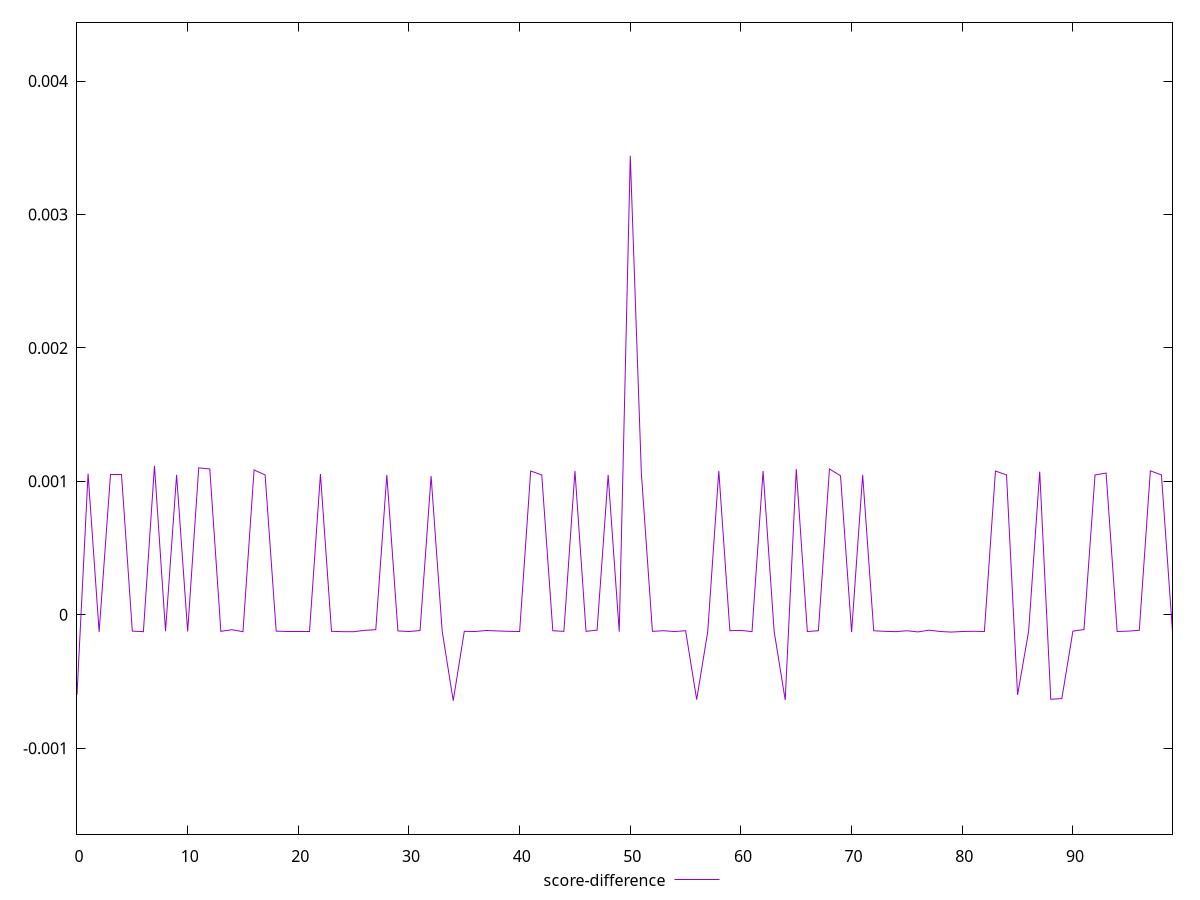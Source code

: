 reset

$scoreDifference <<EOF
0 -0.0006004812642350088
1 0.0010573169877398092
2 -0.00012837920341812747
3 0.0010481338368633075
4 0.0010481338368633075
5 -0.00012239637508093537
6 -0.00012659481575477693
7 0.0011161944301940618
8 -0.00012265877274908465
9 0.0010481338368633075
10 -0.00012538774702203215
11 0.0011010704053926457
12 0.0010929681196130137
13 -0.00012407573138717432
14 -0.00011211089848361944
15 -0.00012659481575477693
16 0.001085405904618808
17 0.0010481338368633075
18 -0.00012239637508093537
19 -0.00012538774702203215
20 -0.00012538774702203215
21 -0.00012538774702203215
22 0.001054886164989055
23 -0.00012407573138717432
24 -0.00012659481575477693
25 -0.00012706715074128905
26 -0.00011651883761654158
27 -0.00011179605270605908
28 0.0010481338368633075
29 -0.0001210843964868924
30 -0.00012538774702203215
31 -0.00011814562338824386
32 0.0010394907652200303
33 -0.00012239637508093537
34 -0.0006440488551119339
35 -0.00012407573138717432
36 -0.00012538774702203215
37 -0.00011777828248232813
38 -0.00012113687531878359
39 -0.00012407573138717432
40 -0.00012538774702203215
41 0.0010775735274628495
42 0.0010481338368633075
43 -0.0001196674778525253
44 -0.00012407573138717432
45 0.0010775735274628495
46 -0.00012412821170060262
47 -0.00011515445590654094
48 0.0010481338368633075
49 -0.00012659481575477693
50 0.0034405707265759977
51 0.0010635290533463904
52 -0.00012412821170060262
53 -0.0001196674778525253
54 -0.00012538774702203215
55 -0.0001196674778525253
56 -0.0006355459513082695
57 -0.00012538774702203215
58 0.0010775735274628495
59 -0.0001196674778525253
60 -0.00011667626740596848
61 -0.00012659481575477693
62 0.0010775735274628495
63 -0.00012360340973571748
64 -0.000638722813541992
65 0.001091887808008618
66 -0.00012538774702203215
67 -0.0001196674778525253
68 0.0010929681196130137
69 0.0010419216395201047
70 -0.00013005865455195664
71 0.0010481338368633075
72 -0.0001196674778525253
73 -0.00012407573138717432
74 -0.00012659481575477693
75 -0.0001196674778525253
76 -0.00012837920341812747
77 -0.0001151019800377795
78 -0.00012538774702203215
79 -0.00012958630623005618
80 -0.00012538774702203215
81 -0.00012360340973571748
82 -0.00012538774702203215
83 0.0010775735274628495
84 0.0010481338368633075
85 -0.0006004812642350088
86 -0.00012265877274908465
87 0.0010727120094800036
88 -0.0006333969291565378
89 -0.0006280712019509083
90 -0.00012239637508093537
91 -0.00011090399475044421
92 0.0010481338368633075
93 0.0010621786088236274
94 -0.00012538774702203215
95 -0.00012239637508093537
96 -0.00011667626740596848
97 0.0010789239433468545
98 0.0010481338368633075
99 -0.00012659481575477693
EOF

set key outside below
set xrange [0:99]
set yrange [-0.001644048855111934:0.004440570726575998]
set trange [-0.001644048855111934:0.004440570726575998]
set terminal svg size 640, 500 enhanced background rgb 'white'
set output "report_00008_2021-01-22T20:58:29.167/cumulative-layout-shift/samples/pages/score-difference/values.svg"

plot $scoreDifference title "score-difference" with line

reset
